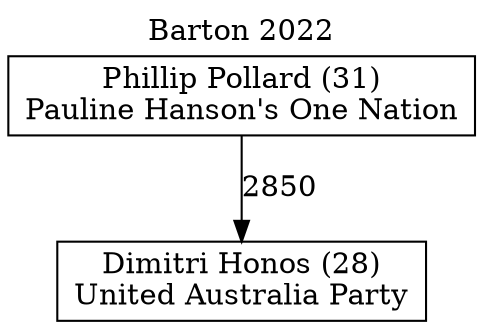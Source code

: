 // House preference flow
digraph "Dimitri Honos (28)_Barton_2022" {
	graph [label="Barton 2022" labelloc=t mclimit=10]
	node [shape=box]
	"Dimitri Honos (28)" [label="Dimitri Honos (28)
United Australia Party"]
	"Phillip Pollard (31)" [label="Phillip Pollard (31)
Pauline Hanson's One Nation"]
	"Phillip Pollard (31)" -> "Dimitri Honos (28)" [label=2850]
}
